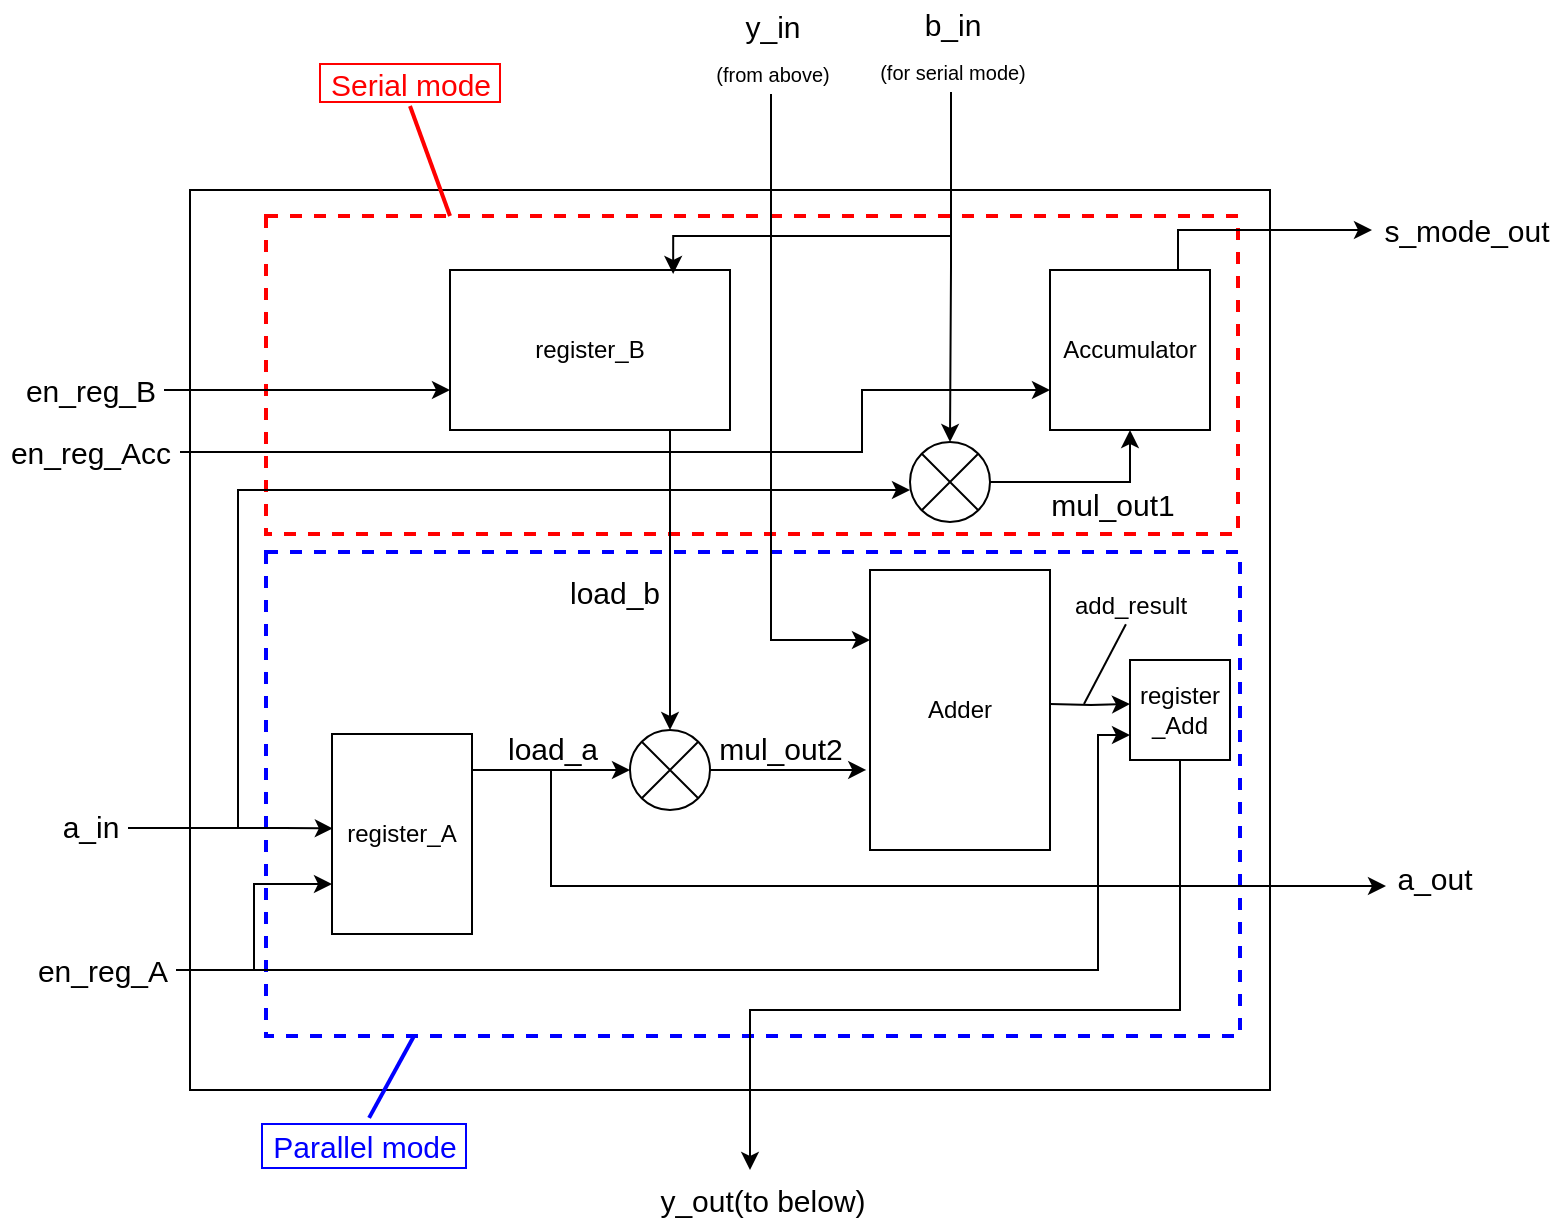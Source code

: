 <mxfile version="18.0.7" type="device"><diagram name="Page-1" id="099fd60b-425b-db50-ffb0-6b813814b670"><mxGraphModel dx="1028" dy="615" grid="0" gridSize="10" guides="1" tooltips="1" connect="1" arrows="1" fold="1" page="1" pageScale="1" pageWidth="850" pageHeight="1100" background="none" math="0" shadow="0"><root><mxCell id="0"/><mxCell id="1" parent="0"/><mxCell id="rgCIDMJuyUZs52AfMxQT-68" value="" style="rounded=0;whiteSpace=wrap;html=1;fontSize=15;strokeWidth=1;" parent="1" vertex="1"><mxGeometry x="125" y="194" width="540" height="450" as="geometry"/></mxCell><mxCell id="UhxmN8c4MwZSCrhCSbcs-44" value="" style="rounded=0;whiteSpace=wrap;html=1;dashed=1;fontColor=#FF0000;strokeColor=#0000FF;strokeWidth=2;" vertex="1" parent="1"><mxGeometry x="163" y="375" width="487" height="242" as="geometry"/></mxCell><mxCell id="UhxmN8c4MwZSCrhCSbcs-43" value="" style="rounded=0;whiteSpace=wrap;html=1;dashed=1;strokeColor=#FF0000;strokeWidth=2;" vertex="1" parent="1"><mxGeometry x="163" y="207" width="486" height="159" as="geometry"/></mxCell><mxCell id="rgCIDMJuyUZs52AfMxQT-45" style="edgeStyle=orthogonalEdgeStyle;rounded=0;orthogonalLoop=1;jettySize=auto;html=1;exitX=0.75;exitY=1;exitDx=0;exitDy=0;entryX=0.5;entryY=0;entryDx=0;entryDy=0;entryPerimeter=0;" parent="1" source="rgCIDMJuyUZs52AfMxQT-1" target="rgCIDMJuyUZs52AfMxQT-32" edge="1"><mxGeometry relative="1" as="geometry"><Array as="points"><mxPoint x="365" y="314"/></Array></mxGeometry></mxCell><mxCell id="rgCIDMJuyUZs52AfMxQT-1" value="register_B" style="rounded=0;whiteSpace=wrap;html=1;" parent="1" vertex="1"><mxGeometry x="255" y="234" width="140" height="80" as="geometry"/></mxCell><mxCell id="rgCIDMJuyUZs52AfMxQT-39" style="edgeStyle=orthogonalEdgeStyle;rounded=0;orthogonalLoop=1;jettySize=auto;html=1;exitX=1;exitY=0.25;exitDx=0;exitDy=0;entryX=0;entryY=0.5;entryDx=0;entryDy=0;entryPerimeter=0;" parent="1" source="rgCIDMJuyUZs52AfMxQT-3" target="rgCIDMJuyUZs52AfMxQT-32" edge="1"><mxGeometry relative="1" as="geometry"><Array as="points"><mxPoint x="266" y="484"/></Array></mxGeometry></mxCell><mxCell id="rgCIDMJuyUZs52AfMxQT-3" value="register_A" style="rounded=0;whiteSpace=wrap;html=1;" parent="1" vertex="1"><mxGeometry x="196" y="466" width="70" height="100" as="geometry"/></mxCell><mxCell id="rgCIDMJuyUZs52AfMxQT-54" style="edgeStyle=orthogonalEdgeStyle;rounded=0;orthogonalLoop=1;jettySize=auto;html=1;" parent="1" source="rgCIDMJuyUZs52AfMxQT-6" edge="1"><mxGeometry relative="1" as="geometry"><mxPoint x="405" y="684" as="targetPoint"/><Array as="points"><mxPoint x="620" y="604"/><mxPoint x="405" y="604"/></Array></mxGeometry></mxCell><mxCell id="rgCIDMJuyUZs52AfMxQT-6" value="register&lt;br&gt;_Add" style="rounded=0;whiteSpace=wrap;html=1;" parent="1" vertex="1"><mxGeometry x="595" y="429" width="50" height="50" as="geometry"/></mxCell><mxCell id="rgCIDMJuyUZs52AfMxQT-44" style="edgeStyle=orthogonalEdgeStyle;rounded=0;orthogonalLoop=1;jettySize=auto;html=1;entryX=-0.021;entryY=0.714;entryDx=0;entryDy=0;entryPerimeter=0;" parent="1" source="rgCIDMJuyUZs52AfMxQT-32" target="rgCIDMJuyUZs52AfMxQT-43" edge="1"><mxGeometry relative="1" as="geometry"/></mxCell><mxCell id="rgCIDMJuyUZs52AfMxQT-32" value="" style="verticalLabelPosition=bottom;shadow=0;dashed=0;align=center;html=1;verticalAlign=top;shape=mxgraph.electrical.abstract.multiplier;strokeWidth=1;" parent="1" vertex="1"><mxGeometry x="345" y="464" width="40" height="40" as="geometry"/></mxCell><mxCell id="rgCIDMJuyUZs52AfMxQT-47" style="edgeStyle=orthogonalEdgeStyle;rounded=0;orthogonalLoop=1;jettySize=auto;html=1;entryX=0.5;entryY=1;entryDx=0;entryDy=0;" parent="1" source="rgCIDMJuyUZs52AfMxQT-34" target="rgCIDMJuyUZs52AfMxQT-46" edge="1"><mxGeometry relative="1" as="geometry"/></mxCell><mxCell id="UhxmN8c4MwZSCrhCSbcs-13" value="mul_out1" style="edgeLabel;html=1;align=center;verticalAlign=middle;resizable=0;points=[];fontSize=15;" vertex="1" connectable="0" parent="rgCIDMJuyUZs52AfMxQT-47"><mxGeometry x="0.132" y="-1" relative="1" as="geometry"><mxPoint x="6" y="10" as="offset"/></mxGeometry></mxCell><mxCell id="rgCIDMJuyUZs52AfMxQT-34" value="" style="verticalLabelPosition=bottom;shadow=0;dashed=0;align=center;html=1;verticalAlign=top;shape=mxgraph.electrical.abstract.multiplier;strokeWidth=1;" parent="1" vertex="1"><mxGeometry x="485" y="320" width="40" height="40" as="geometry"/></mxCell><mxCell id="UhxmN8c4MwZSCrhCSbcs-23" style="edgeStyle=orthogonalEdgeStyle;rounded=0;orthogonalLoop=1;jettySize=auto;html=1;entryX=0.006;entryY=0.652;entryDx=0;entryDy=0;entryPerimeter=0;fontSize=15;" edge="1" parent="1"><mxGeometry relative="1" as="geometry"><mxPoint x="94.0" y="513" as="sourcePoint"/><mxPoint x="196.42" y="513.2" as="targetPoint"/><Array as="points"><mxPoint x="172" y="513"/><mxPoint x="172" y="513"/></Array></mxGeometry></mxCell><mxCell id="rgCIDMJuyUZs52AfMxQT-40" value="a_in" style="text;html=1;align=center;verticalAlign=middle;resizable=0;points=[];autosize=1;strokeColor=none;fillColor=none;fontSize=15;" parent="1" vertex="1"><mxGeometry x="56" y="501" width="38" height="22" as="geometry"/></mxCell><mxCell id="rgCIDMJuyUZs52AfMxQT-42" value="" style="edgeStyle=elbowEdgeStyle;elbow=vertical;endArrow=classic;html=1;rounded=0;" parent="1" edge="1"><mxGeometry width="50" height="50" relative="1" as="geometry"><mxPoint x="149" y="513" as="sourcePoint"/><mxPoint x="485" y="344" as="targetPoint"/><Array as="points"><mxPoint x="149" y="344"/></Array></mxGeometry></mxCell><mxCell id="rgCIDMJuyUZs52AfMxQT-51" style="edgeStyle=orthogonalEdgeStyle;rounded=0;orthogonalLoop=1;jettySize=auto;html=1;" parent="1" edge="1"><mxGeometry relative="1" as="geometry"><mxPoint x="555.0" y="451" as="sourcePoint"/><mxPoint x="595.0" y="451" as="targetPoint"/></mxGeometry></mxCell><mxCell id="rgCIDMJuyUZs52AfMxQT-43" value="Adder" style="rounded=0;whiteSpace=wrap;html=1;" parent="1" vertex="1"><mxGeometry x="465" y="384" width="90" height="140" as="geometry"/></mxCell><mxCell id="rgCIDMJuyUZs52AfMxQT-55" style="edgeStyle=orthogonalEdgeStyle;rounded=0;orthogonalLoop=1;jettySize=auto;html=1;exitX=0.5;exitY=0;exitDx=0;exitDy=0;" parent="1" source="rgCIDMJuyUZs52AfMxQT-46" target="rgCIDMJuyUZs52AfMxQT-57" edge="1"><mxGeometry relative="1" as="geometry"><mxPoint x="595" y="234" as="sourcePoint"/><mxPoint x="735" y="204" as="targetPoint"/><Array as="points"><mxPoint x="619" y="234"/><mxPoint x="619" y="214"/></Array></mxGeometry></mxCell><mxCell id="rgCIDMJuyUZs52AfMxQT-46" value="Accumulator" style="rounded=0;whiteSpace=wrap;html=1;" parent="1" vertex="1"><mxGeometry x="555" y="234" width="80" height="80" as="geometry"/></mxCell><mxCell id="rgCIDMJuyUZs52AfMxQT-56" value="a_out" style="text;html=1;align=center;verticalAlign=middle;resizable=0;points=[];autosize=1;strokeColor=none;fillColor=none;fontSize=15;" parent="1" vertex="1"><mxGeometry x="723" y="527" width="48" height="22" as="geometry"/></mxCell><mxCell id="rgCIDMJuyUZs52AfMxQT-57" value="s_mode_out" style="text;html=1;align=center;verticalAlign=middle;resizable=0;points=[];autosize=1;strokeColor=none;fillColor=none;fontSize=15;" parent="1" vertex="1"><mxGeometry x="716" y="203" width="93" height="22" as="geometry"/></mxCell><mxCell id="rgCIDMJuyUZs52AfMxQT-59" style="edgeStyle=orthogonalEdgeStyle;rounded=0;orthogonalLoop=1;jettySize=auto;html=1;entryX=0;entryY=0.25;entryDx=0;entryDy=0;fontSize=15;" parent="1" source="rgCIDMJuyUZs52AfMxQT-58" target="rgCIDMJuyUZs52AfMxQT-43" edge="1"><mxGeometry relative="1" as="geometry"><Array as="points"><mxPoint x="415" y="419"/></Array></mxGeometry></mxCell><mxCell id="rgCIDMJuyUZs52AfMxQT-58" value="y_in&lt;sub&gt;&lt;br&gt;&lt;/sub&gt;&lt;font style=&quot;font-size: 10px;&quot;&gt;(from above)&lt;/font&gt;" style="text;html=1;align=center;verticalAlign=middle;resizable=0;points=[];autosize=1;strokeColor=none;fillColor=none;fontSize=15;" parent="1" vertex="1"><mxGeometry x="382" y="99" width="67" height="47" as="geometry"/></mxCell><mxCell id="rgCIDMJuyUZs52AfMxQT-60" value="y_out(to below)" style="text;html=1;align=center;verticalAlign=middle;resizable=0;points=[];autosize=1;strokeColor=none;fillColor=none;fontSize=15;" parent="1" vertex="1"><mxGeometry x="354" y="688" width="113" height="22" as="geometry"/></mxCell><mxCell id="rgCIDMJuyUZs52AfMxQT-62" style="edgeStyle=orthogonalEdgeStyle;rounded=0;orthogonalLoop=1;jettySize=auto;html=1;entryX=0.5;entryY=0;entryDx=0;entryDy=0;entryPerimeter=0;fontSize=15;" parent="1" source="rgCIDMJuyUZs52AfMxQT-61" target="rgCIDMJuyUZs52AfMxQT-34" edge="1"><mxGeometry relative="1" as="geometry"/></mxCell><mxCell id="UhxmN8c4MwZSCrhCSbcs-8" style="edgeStyle=orthogonalEdgeStyle;rounded=0;orthogonalLoop=1;jettySize=auto;html=1;entryX=0.797;entryY=0.025;entryDx=0;entryDy=0;entryPerimeter=0;" edge="1" parent="1" source="rgCIDMJuyUZs52AfMxQT-61" target="rgCIDMJuyUZs52AfMxQT-1"><mxGeometry relative="1" as="geometry"><Array as="points"><mxPoint x="505" y="217"/><mxPoint x="367" y="217"/></Array></mxGeometry></mxCell><mxCell id="rgCIDMJuyUZs52AfMxQT-61" value="b_in&lt;br&gt;&lt;sub&gt;&lt;font style=&quot;font-size: 10px;&quot;&gt;(for serial mode)&lt;/font&gt;&lt;br&gt;&lt;/sub&gt;" style="text;html=1;align=center;verticalAlign=middle;resizable=0;points=[];autosize=1;strokeColor=none;fillColor=none;fontSize=15;" parent="1" vertex="1"><mxGeometry x="464" y="99" width="83" height="46" as="geometry"/></mxCell><mxCell id="UhxmN8c4MwZSCrhCSbcs-26" style="edgeStyle=orthogonalEdgeStyle;rounded=0;orthogonalLoop=1;jettySize=auto;html=1;entryX=0;entryY=0.75;entryDx=0;entryDy=0;fontSize=15;" edge="1" parent="1" source="UhxmN8c4MwZSCrhCSbcs-25" target="rgCIDMJuyUZs52AfMxQT-3"><mxGeometry relative="1" as="geometry"/></mxCell><mxCell id="UhxmN8c4MwZSCrhCSbcs-27" style="edgeStyle=orthogonalEdgeStyle;rounded=0;orthogonalLoop=1;jettySize=auto;html=1;entryX=0;entryY=0.75;entryDx=0;entryDy=0;fontSize=15;" edge="1" parent="1" source="UhxmN8c4MwZSCrhCSbcs-25" target="rgCIDMJuyUZs52AfMxQT-6"><mxGeometry relative="1" as="geometry"><Array as="points"><mxPoint x="579" y="584"/><mxPoint x="579" y="467"/></Array></mxGeometry></mxCell><mxCell id="UhxmN8c4MwZSCrhCSbcs-25" value="en_reg_A" style="text;html=1;align=center;verticalAlign=middle;resizable=0;points=[];autosize=1;strokeColor=none;fillColor=none;fontSize=15;" vertex="1" parent="1"><mxGeometry x="43" y="573" width="75" height="22" as="geometry"/></mxCell><mxCell id="UhxmN8c4MwZSCrhCSbcs-29" style="edgeStyle=orthogonalEdgeStyle;rounded=0;orthogonalLoop=1;jettySize=auto;html=1;entryX=0;entryY=0.75;entryDx=0;entryDy=0;fontSize=15;" edge="1" parent="1" source="UhxmN8c4MwZSCrhCSbcs-28" target="rgCIDMJuyUZs52AfMxQT-1"><mxGeometry relative="1" as="geometry"/></mxCell><mxCell id="UhxmN8c4MwZSCrhCSbcs-28" value="en_reg_B" style="text;html=1;align=center;verticalAlign=middle;resizable=0;points=[];autosize=1;strokeColor=none;fillColor=none;fontSize=15;" vertex="1" parent="1"><mxGeometry x="37" y="283" width="75" height="22" as="geometry"/></mxCell><mxCell id="UhxmN8c4MwZSCrhCSbcs-31" style="edgeStyle=orthogonalEdgeStyle;rounded=0;orthogonalLoop=1;jettySize=auto;html=1;entryX=0;entryY=0.75;entryDx=0;entryDy=0;fontSize=15;" edge="1" parent="1" source="UhxmN8c4MwZSCrhCSbcs-30" target="rgCIDMJuyUZs52AfMxQT-46"><mxGeometry relative="1" as="geometry"><Array as="points"><mxPoint x="461" y="325"/><mxPoint x="461" y="294"/></Array></mxGeometry></mxCell><mxCell id="UhxmN8c4MwZSCrhCSbcs-30" value="en_reg_Acc" style="text;html=1;align=center;verticalAlign=middle;resizable=0;points=[];autosize=1;strokeColor=none;fillColor=none;fontSize=15;" vertex="1" parent="1"><mxGeometry x="30" y="314" width="90" height="22" as="geometry"/></mxCell><mxCell id="UhxmN8c4MwZSCrhCSbcs-37" value="mul_out2" style="text;html=1;align=center;verticalAlign=middle;resizable=0;points=[];autosize=1;strokeColor=none;fillColor=none;fontSize=15;" vertex="1" parent="1"><mxGeometry x="384" y="462" width="72" height="22" as="geometry"/></mxCell><mxCell id="UhxmN8c4MwZSCrhCSbcs-42" style="edgeStyle=orthogonalEdgeStyle;rounded=0;orthogonalLoop=1;jettySize=auto;html=1;fontSize=12;" edge="1" parent="1" source="UhxmN8c4MwZSCrhCSbcs-38" target="rgCIDMJuyUZs52AfMxQT-56"><mxGeometry relative="1" as="geometry"><mxPoint x="708" y="542" as="targetPoint"/><Array as="points"><mxPoint x="306" y="542"/></Array></mxGeometry></mxCell><mxCell id="UhxmN8c4MwZSCrhCSbcs-38" value="load_a" style="text;html=1;align=center;verticalAlign=middle;resizable=0;points=[];autosize=1;strokeColor=none;fillColor=none;fontSize=15;" vertex="1" parent="1"><mxGeometry x="278" y="462" width="55" height="22" as="geometry"/></mxCell><mxCell id="UhxmN8c4MwZSCrhCSbcs-39" value="load_b" style="text;html=1;align=center;verticalAlign=middle;resizable=0;points=[];autosize=1;strokeColor=none;fillColor=none;fontSize=15;" vertex="1" parent="1"><mxGeometry x="309" y="384" width="55" height="22" as="geometry"/></mxCell><mxCell id="UhxmN8c4MwZSCrhCSbcs-40" value="add_result" style="text;html=1;align=center;verticalAlign=middle;resizable=0;points=[];autosize=1;strokeColor=none;fillColor=none;fontSize=12;" vertex="1" parent="1"><mxGeometry x="562" y="393" width="66" height="18" as="geometry"/></mxCell><mxCell id="UhxmN8c4MwZSCrhCSbcs-41" value="" style="endArrow=none;html=1;rounded=0;fontSize=12;entryX=0.469;entryY=1.006;entryDx=0;entryDy=0;entryPerimeter=0;" edge="1" parent="1" target="UhxmN8c4MwZSCrhCSbcs-40"><mxGeometry width="50" height="50" relative="1" as="geometry"><mxPoint x="572" y="451" as="sourcePoint"/><mxPoint x="609" y="442" as="targetPoint"/></mxGeometry></mxCell><mxCell id="UhxmN8c4MwZSCrhCSbcs-45" value="" style="endArrow=none;html=1;rounded=0;fontSize=12;strokeColor=#FF0000;strokeWidth=2;" edge="1" parent="1"><mxGeometry width="50" height="50" relative="1" as="geometry"><mxPoint x="255" y="207" as="sourcePoint"/><mxPoint x="235" y="152" as="targetPoint"/></mxGeometry></mxCell><mxCell id="UhxmN8c4MwZSCrhCSbcs-46" value="&lt;font style=&quot;font-size: 15px;&quot; color=&quot;#ff0000&quot;&gt;Serial mode&lt;/font&gt;" style="text;html=1;align=center;verticalAlign=middle;resizable=0;points=[];autosize=1;strokeColor=#FF0000;fillColor=none;" vertex="1" parent="1"><mxGeometry x="190" y="131" width="90" height="19" as="geometry"/></mxCell><mxCell id="UhxmN8c4MwZSCrhCSbcs-47" value="&lt;font color=&quot;#0000ff&quot; style=&quot;font-size: 15px;&quot;&gt;Parallel mode&lt;/font&gt;" style="text;html=1;align=center;verticalAlign=middle;resizable=0;points=[];autosize=1;strokeColor=#0000FF;fillColor=none;fontColor=#FF0000;fontSize=15;" vertex="1" parent="1"><mxGeometry x="161" y="661" width="102" height="22" as="geometry"/></mxCell><mxCell id="UhxmN8c4MwZSCrhCSbcs-48" value="" style="endArrow=none;html=1;rounded=0;fontSize=12;strokeColor=#0000FF;strokeWidth=2;exitX=0.525;exitY=-0.14;exitDx=0;exitDy=0;exitPerimeter=0;" edge="1" parent="1" source="UhxmN8c4MwZSCrhCSbcs-47"><mxGeometry width="50" height="50" relative="1" as="geometry"><mxPoint x="257" y="672" as="sourcePoint"/><mxPoint x="237" y="617" as="targetPoint"/></mxGeometry></mxCell></root></mxGraphModel></diagram></mxfile>